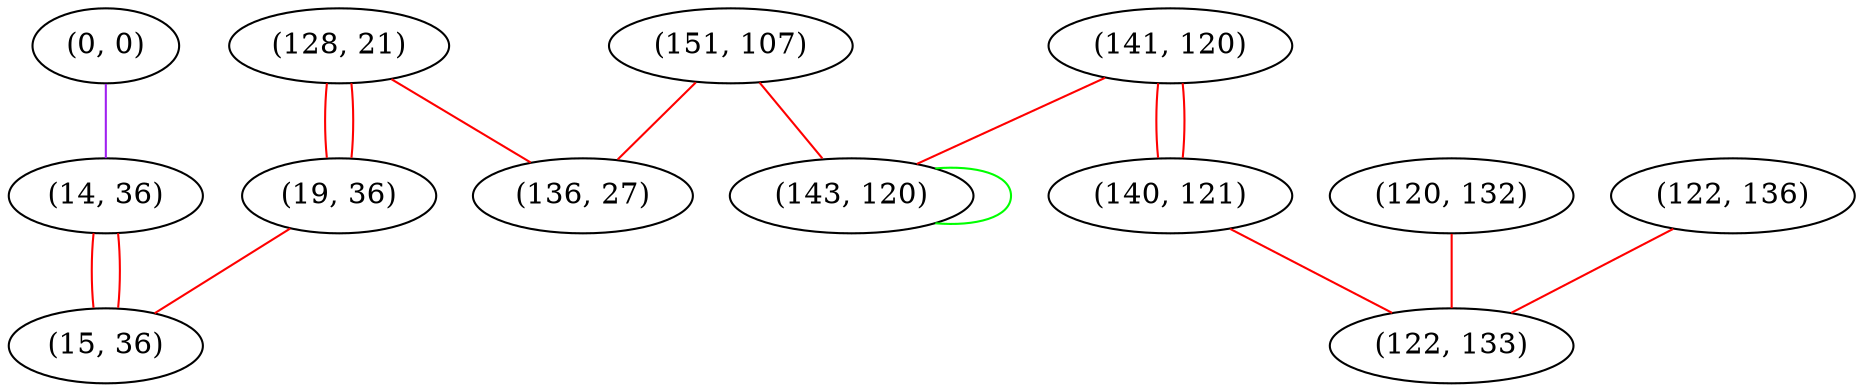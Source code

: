 graph "" {
"(0, 0)";
"(128, 21)";
"(141, 120)";
"(140, 121)";
"(14, 36)";
"(19, 36)";
"(120, 132)";
"(122, 136)";
"(122, 133)";
"(151, 107)";
"(15, 36)";
"(143, 120)";
"(136, 27)";
"(0, 0)" -- "(14, 36)"  [color=purple, key=0, weight=4];
"(128, 21)" -- "(136, 27)"  [color=red, key=0, weight=1];
"(128, 21)" -- "(19, 36)"  [color=red, key=0, weight=1];
"(128, 21)" -- "(19, 36)"  [color=red, key=1, weight=1];
"(141, 120)" -- "(140, 121)"  [color=red, key=0, weight=1];
"(141, 120)" -- "(140, 121)"  [color=red, key=1, weight=1];
"(141, 120)" -- "(143, 120)"  [color=red, key=0, weight=1];
"(140, 121)" -- "(122, 133)"  [color=red, key=0, weight=1];
"(14, 36)" -- "(15, 36)"  [color=red, key=0, weight=1];
"(14, 36)" -- "(15, 36)"  [color=red, key=1, weight=1];
"(19, 36)" -- "(15, 36)"  [color=red, key=0, weight=1];
"(120, 132)" -- "(122, 133)"  [color=red, key=0, weight=1];
"(122, 136)" -- "(122, 133)"  [color=red, key=0, weight=1];
"(151, 107)" -- "(136, 27)"  [color=red, key=0, weight=1];
"(151, 107)" -- "(143, 120)"  [color=red, key=0, weight=1];
"(143, 120)" -- "(143, 120)"  [color=green, key=0, weight=2];
}
